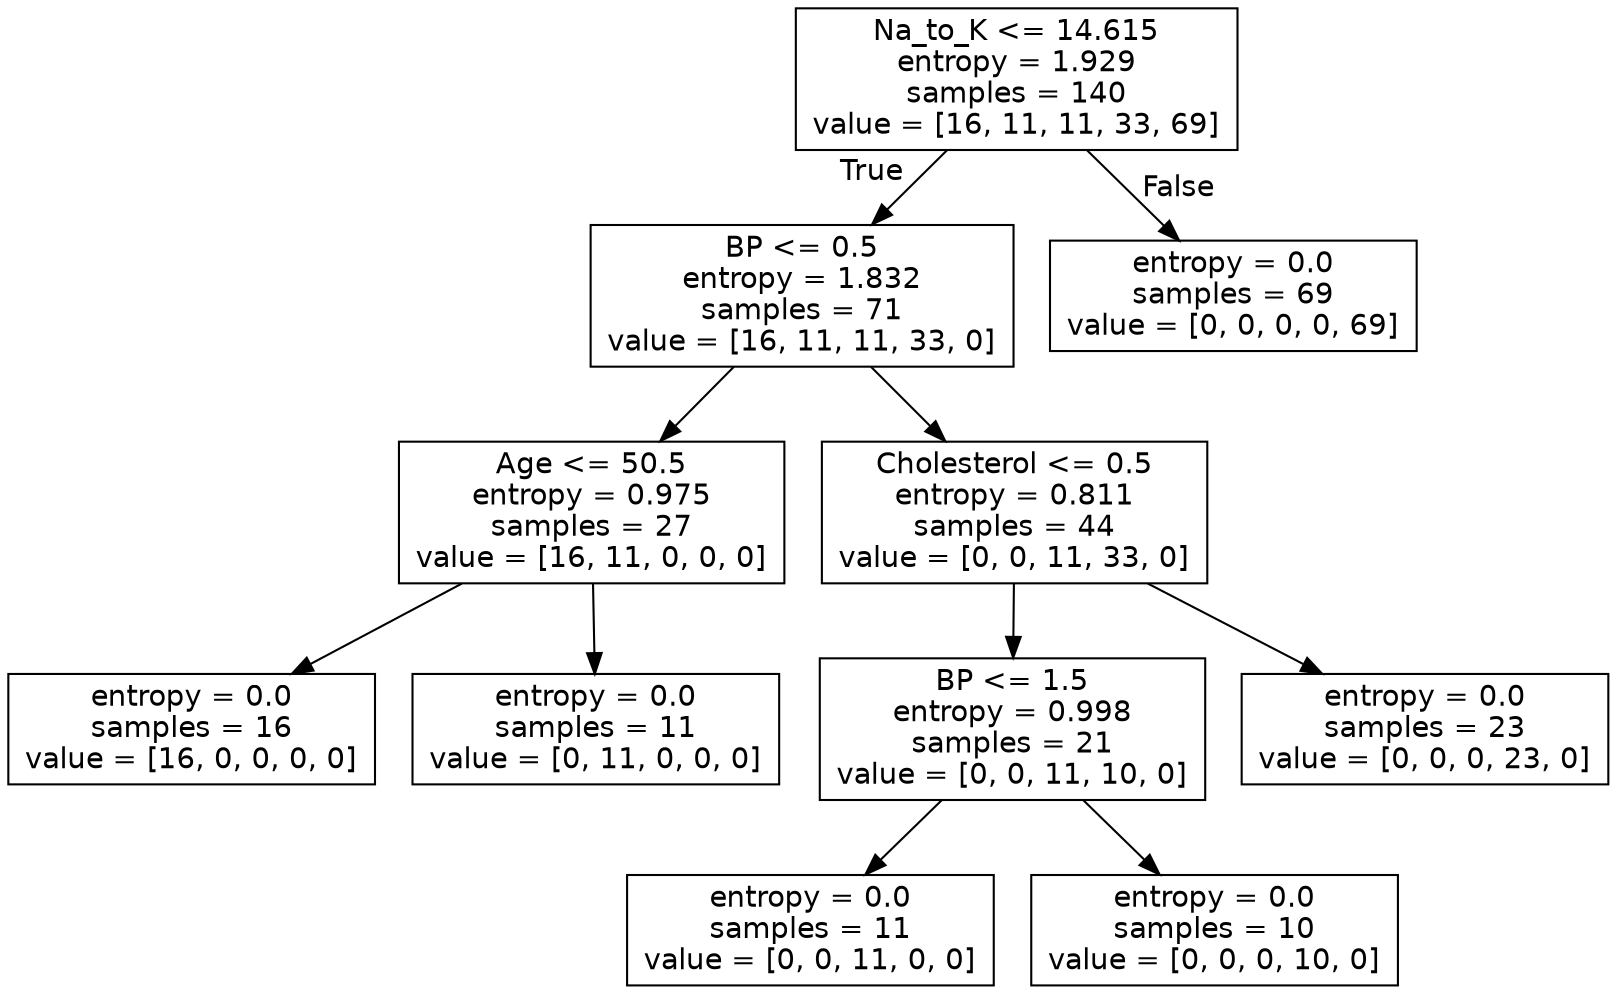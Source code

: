 digraph Tree {
node [shape=box, fontname="helvetica"] ;
edge [fontname="helvetica"] ;
0 [label="Na_to_K <= 14.615\nentropy = 1.929\nsamples = 140\nvalue = [16, 11, 11, 33, 69]"] ;
1 [label="BP <= 0.5\nentropy = 1.832\nsamples = 71\nvalue = [16, 11, 11, 33, 0]"] ;
0 -> 1 [labeldistance=2.5, labelangle=45, headlabel="True"] ;
2 [label="Age <= 50.5\nentropy = 0.975\nsamples = 27\nvalue = [16, 11, 0, 0, 0]"] ;
1 -> 2 ;
3 [label="entropy = 0.0\nsamples = 16\nvalue = [16, 0, 0, 0, 0]"] ;
2 -> 3 ;
4 [label="entropy = 0.0\nsamples = 11\nvalue = [0, 11, 0, 0, 0]"] ;
2 -> 4 ;
5 [label="Cholesterol <= 0.5\nentropy = 0.811\nsamples = 44\nvalue = [0, 0, 11, 33, 0]"] ;
1 -> 5 ;
6 [label="BP <= 1.5\nentropy = 0.998\nsamples = 21\nvalue = [0, 0, 11, 10, 0]"] ;
5 -> 6 ;
7 [label="entropy = 0.0\nsamples = 11\nvalue = [0, 0, 11, 0, 0]"] ;
6 -> 7 ;
8 [label="entropy = 0.0\nsamples = 10\nvalue = [0, 0, 0, 10, 0]"] ;
6 -> 8 ;
9 [label="entropy = 0.0\nsamples = 23\nvalue = [0, 0, 0, 23, 0]"] ;
5 -> 9 ;
10 [label="entropy = 0.0\nsamples = 69\nvalue = [0, 0, 0, 0, 69]"] ;
0 -> 10 [labeldistance=2.5, labelangle=-45, headlabel="False"] ;
}
